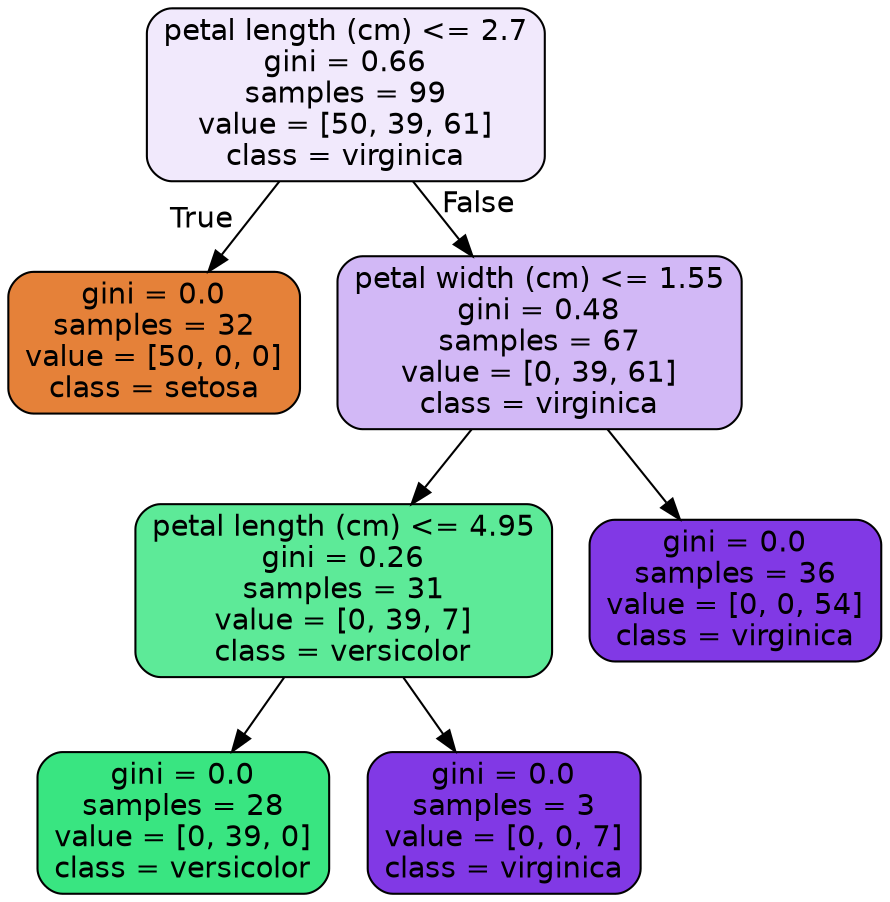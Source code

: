 digraph Tree {
node [shape=box, style="filled, rounded", color="black", fontname="helvetica"] ;
edge [fontname="helvetica"] ;
0 [label="petal length (cm) <= 2.7\ngini = 0.66\nsamples = 99\nvalue = [50, 39, 61]\nclass = virginica", fillcolor="#f1e9fc"] ;
1 [label="gini = 0.0\nsamples = 32\nvalue = [50, 0, 0]\nclass = setosa", fillcolor="#e58139"] ;
0 -> 1 [labeldistance=2.5, labelangle=45, headlabel="True"] ;
2 [label="petal width (cm) <= 1.55\ngini = 0.48\nsamples = 67\nvalue = [0, 39, 61]\nclass = virginica", fillcolor="#d2b8f6"] ;
0 -> 2 [labeldistance=2.5, labelangle=-45, headlabel="False"] ;
3 [label="petal length (cm) <= 4.95\ngini = 0.26\nsamples = 31\nvalue = [0, 39, 7]\nclass = versicolor", fillcolor="#5dea98"] ;
2 -> 3 ;
4 [label="gini = 0.0\nsamples = 28\nvalue = [0, 39, 0]\nclass = versicolor", fillcolor="#39e581"] ;
3 -> 4 ;
5 [label="gini = 0.0\nsamples = 3\nvalue = [0, 0, 7]\nclass = virginica", fillcolor="#8139e5"] ;
3 -> 5 ;
6 [label="gini = 0.0\nsamples = 36\nvalue = [0, 0, 54]\nclass = virginica", fillcolor="#8139e5"] ;
2 -> 6 ;
}